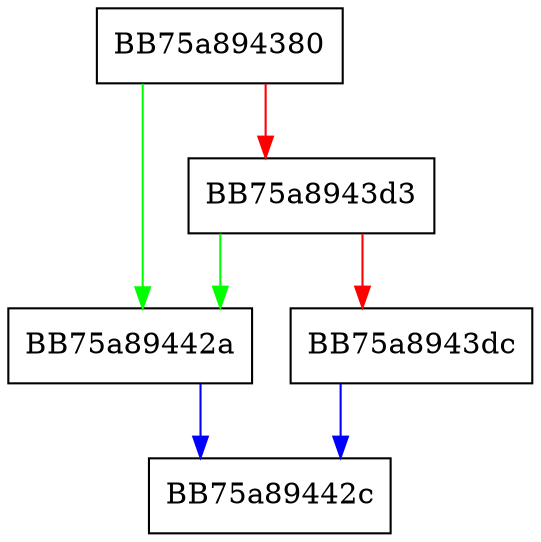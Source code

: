 digraph FireActionCallback {
  node [shape="box"];
  graph [splines=ortho];
  BB75a894380 -> BB75a89442a [color="green"];
  BB75a894380 -> BB75a8943d3 [color="red"];
  BB75a8943d3 -> BB75a89442a [color="green"];
  BB75a8943d3 -> BB75a8943dc [color="red"];
  BB75a8943dc -> BB75a89442c [color="blue"];
  BB75a89442a -> BB75a89442c [color="blue"];
}